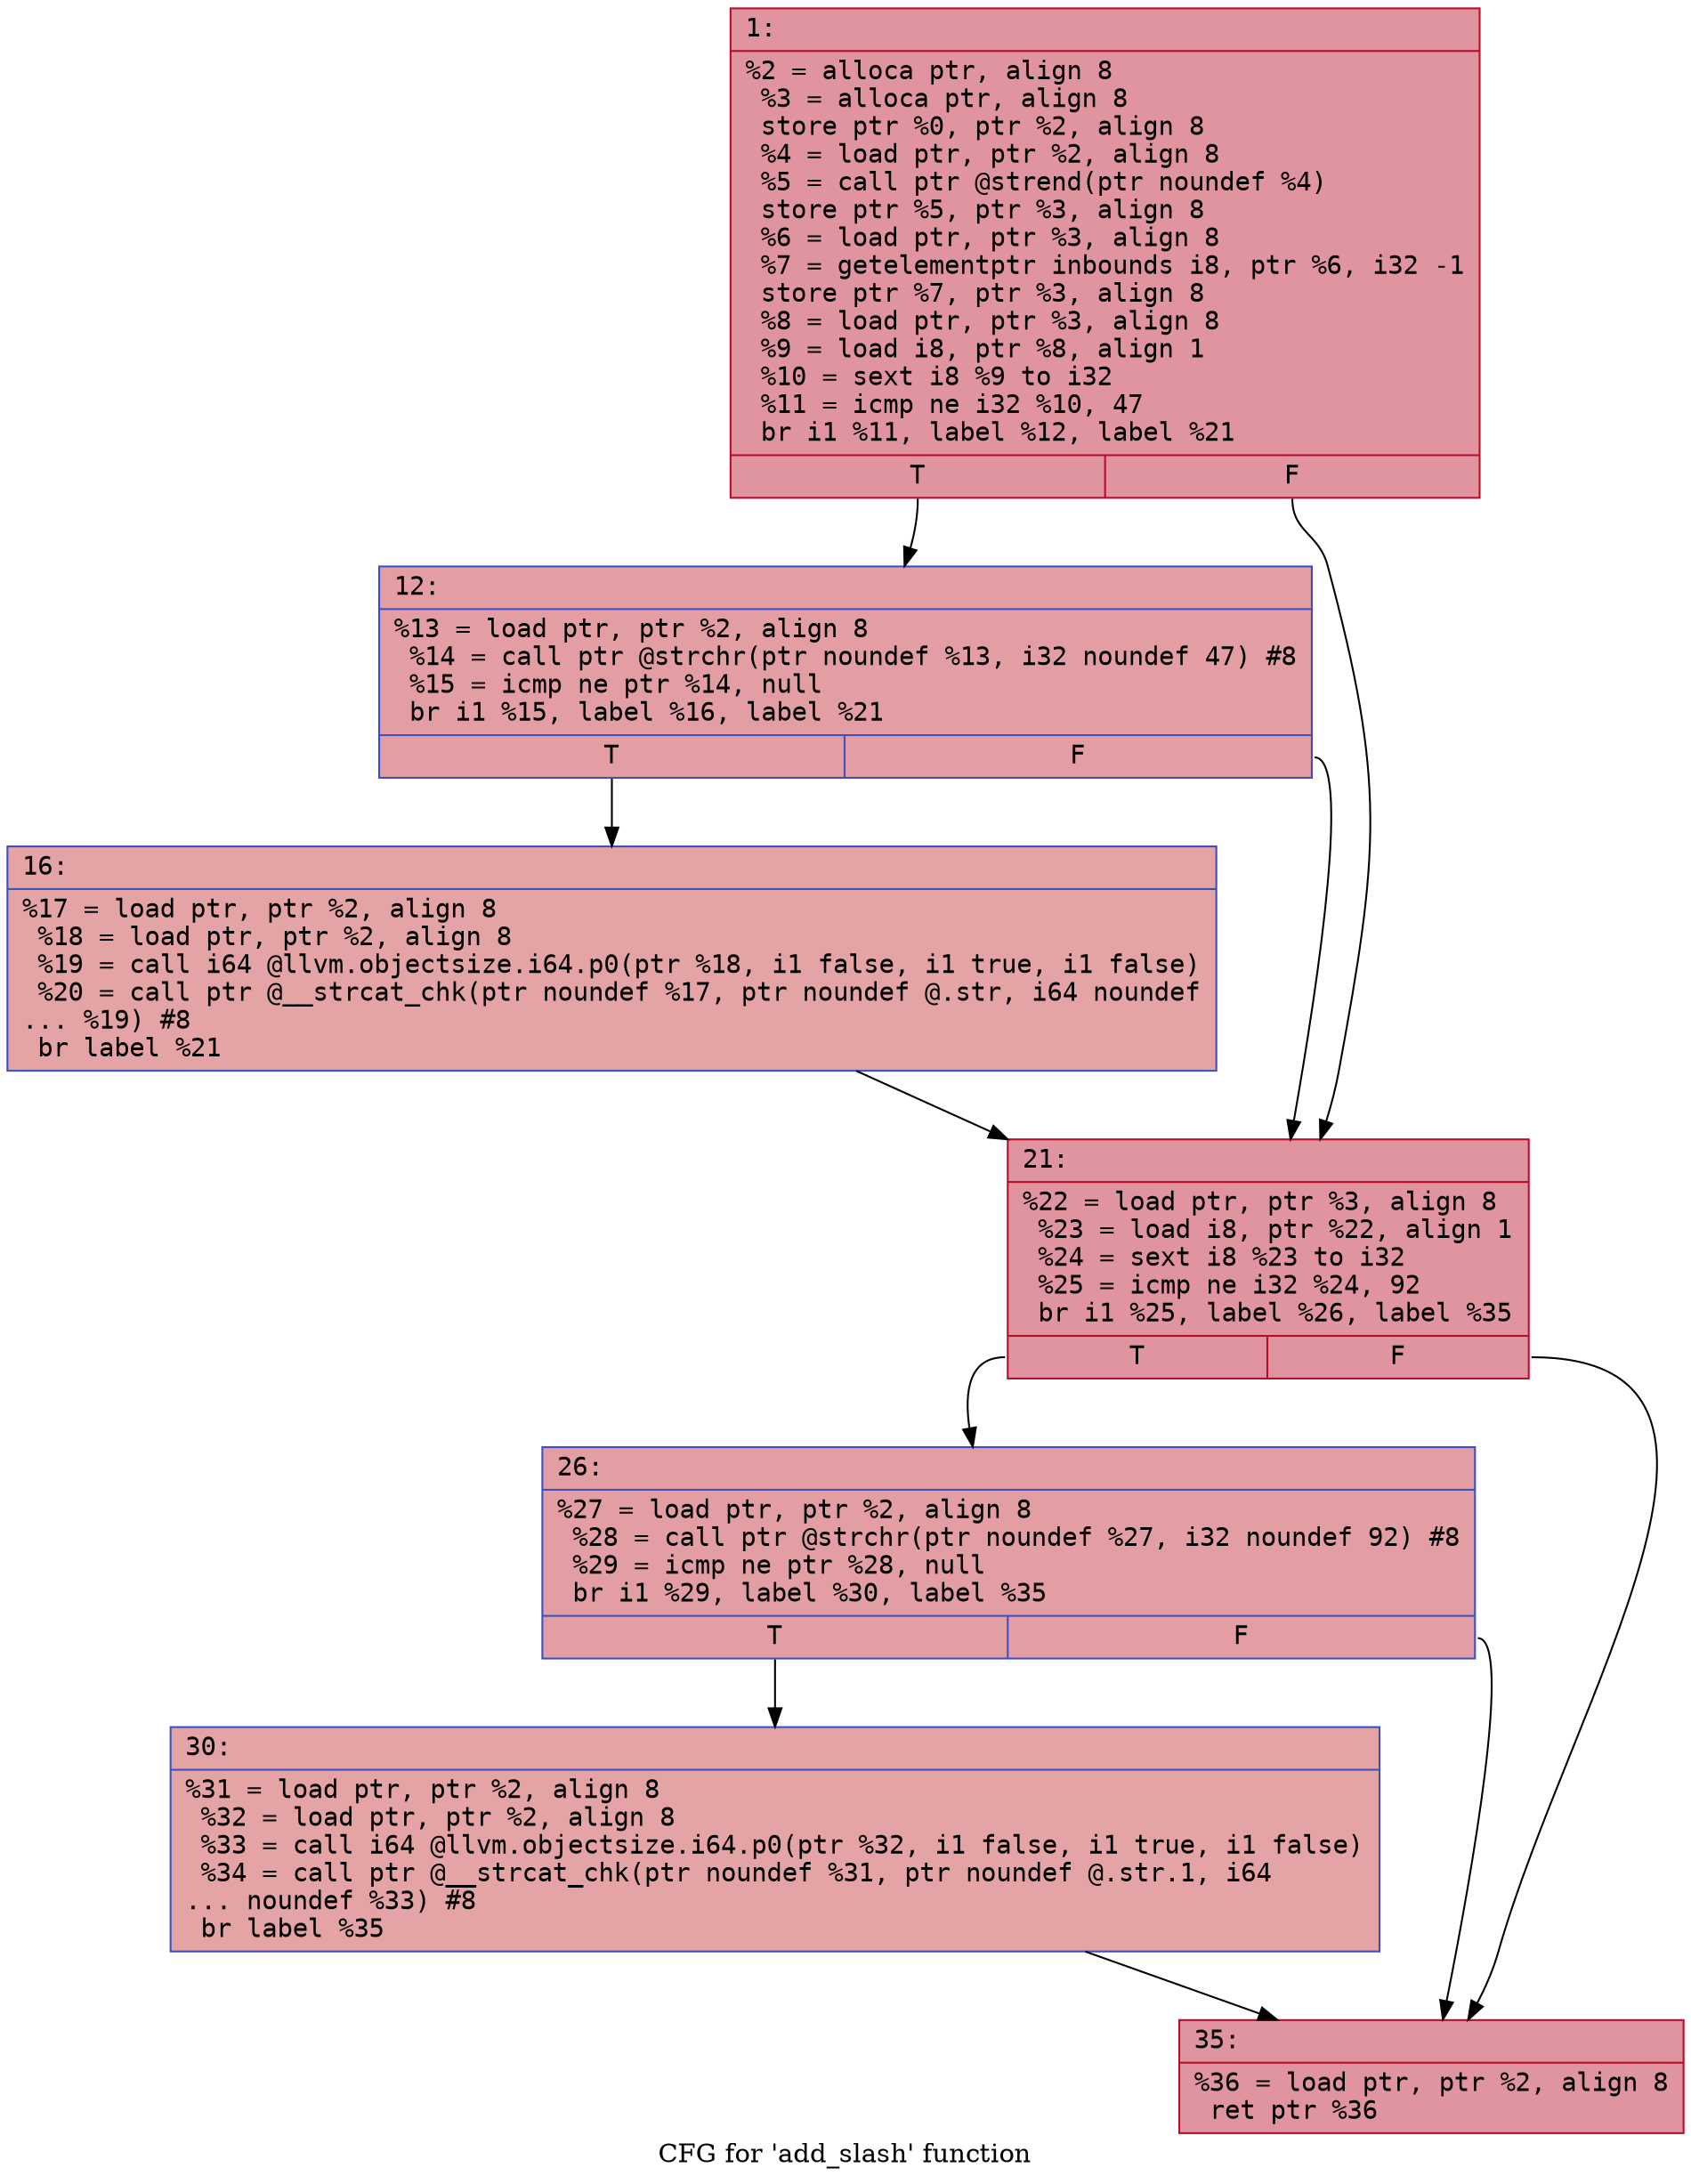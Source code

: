 digraph "CFG for 'add_slash' function" {
	label="CFG for 'add_slash' function";

	Node0x600003ee7200 [shape=record,color="#b70d28ff", style=filled, fillcolor="#b70d2870" fontname="Courier",label="{1:\l|  %2 = alloca ptr, align 8\l  %3 = alloca ptr, align 8\l  store ptr %0, ptr %2, align 8\l  %4 = load ptr, ptr %2, align 8\l  %5 = call ptr @strend(ptr noundef %4)\l  store ptr %5, ptr %3, align 8\l  %6 = load ptr, ptr %3, align 8\l  %7 = getelementptr inbounds i8, ptr %6, i32 -1\l  store ptr %7, ptr %3, align 8\l  %8 = load ptr, ptr %3, align 8\l  %9 = load i8, ptr %8, align 1\l  %10 = sext i8 %9 to i32\l  %11 = icmp ne i32 %10, 47\l  br i1 %11, label %12, label %21\l|{<s0>T|<s1>F}}"];
	Node0x600003ee7200:s0 -> Node0x600003ee7250[tooltip="1 -> 12\nProbability 50.00%" ];
	Node0x600003ee7200:s1 -> Node0x600003ee72f0[tooltip="1 -> 21\nProbability 50.00%" ];
	Node0x600003ee7250 [shape=record,color="#3d50c3ff", style=filled, fillcolor="#be242e70" fontname="Courier",label="{12:\l|  %13 = load ptr, ptr %2, align 8\l  %14 = call ptr @strchr(ptr noundef %13, i32 noundef 47) #8\l  %15 = icmp ne ptr %14, null\l  br i1 %15, label %16, label %21\l|{<s0>T|<s1>F}}"];
	Node0x600003ee7250:s0 -> Node0x600003ee72a0[tooltip="12 -> 16\nProbability 62.50%" ];
	Node0x600003ee7250:s1 -> Node0x600003ee72f0[tooltip="12 -> 21\nProbability 37.50%" ];
	Node0x600003ee72a0 [shape=record,color="#3d50c3ff", style=filled, fillcolor="#c32e3170" fontname="Courier",label="{16:\l|  %17 = load ptr, ptr %2, align 8\l  %18 = load ptr, ptr %2, align 8\l  %19 = call i64 @llvm.objectsize.i64.p0(ptr %18, i1 false, i1 true, i1 false)\l  %20 = call ptr @__strcat_chk(ptr noundef %17, ptr noundef @.str, i64 noundef\l... %19) #8\l  br label %21\l}"];
	Node0x600003ee72a0 -> Node0x600003ee72f0[tooltip="16 -> 21\nProbability 100.00%" ];
	Node0x600003ee72f0 [shape=record,color="#b70d28ff", style=filled, fillcolor="#b70d2870" fontname="Courier",label="{21:\l|  %22 = load ptr, ptr %3, align 8\l  %23 = load i8, ptr %22, align 1\l  %24 = sext i8 %23 to i32\l  %25 = icmp ne i32 %24, 92\l  br i1 %25, label %26, label %35\l|{<s0>T|<s1>F}}"];
	Node0x600003ee72f0:s0 -> Node0x600003ee7340[tooltip="21 -> 26\nProbability 50.00%" ];
	Node0x600003ee72f0:s1 -> Node0x600003ee73e0[tooltip="21 -> 35\nProbability 50.00%" ];
	Node0x600003ee7340 [shape=record,color="#3d50c3ff", style=filled, fillcolor="#be242e70" fontname="Courier",label="{26:\l|  %27 = load ptr, ptr %2, align 8\l  %28 = call ptr @strchr(ptr noundef %27, i32 noundef 92) #8\l  %29 = icmp ne ptr %28, null\l  br i1 %29, label %30, label %35\l|{<s0>T|<s1>F}}"];
	Node0x600003ee7340:s0 -> Node0x600003ee7390[tooltip="26 -> 30\nProbability 62.50%" ];
	Node0x600003ee7340:s1 -> Node0x600003ee73e0[tooltip="26 -> 35\nProbability 37.50%" ];
	Node0x600003ee7390 [shape=record,color="#3d50c3ff", style=filled, fillcolor="#c32e3170" fontname="Courier",label="{30:\l|  %31 = load ptr, ptr %2, align 8\l  %32 = load ptr, ptr %2, align 8\l  %33 = call i64 @llvm.objectsize.i64.p0(ptr %32, i1 false, i1 true, i1 false)\l  %34 = call ptr @__strcat_chk(ptr noundef %31, ptr noundef @.str.1, i64\l... noundef %33) #8\l  br label %35\l}"];
	Node0x600003ee7390 -> Node0x600003ee73e0[tooltip="30 -> 35\nProbability 100.00%" ];
	Node0x600003ee73e0 [shape=record,color="#b70d28ff", style=filled, fillcolor="#b70d2870" fontname="Courier",label="{35:\l|  %36 = load ptr, ptr %2, align 8\l  ret ptr %36\l}"];
}
